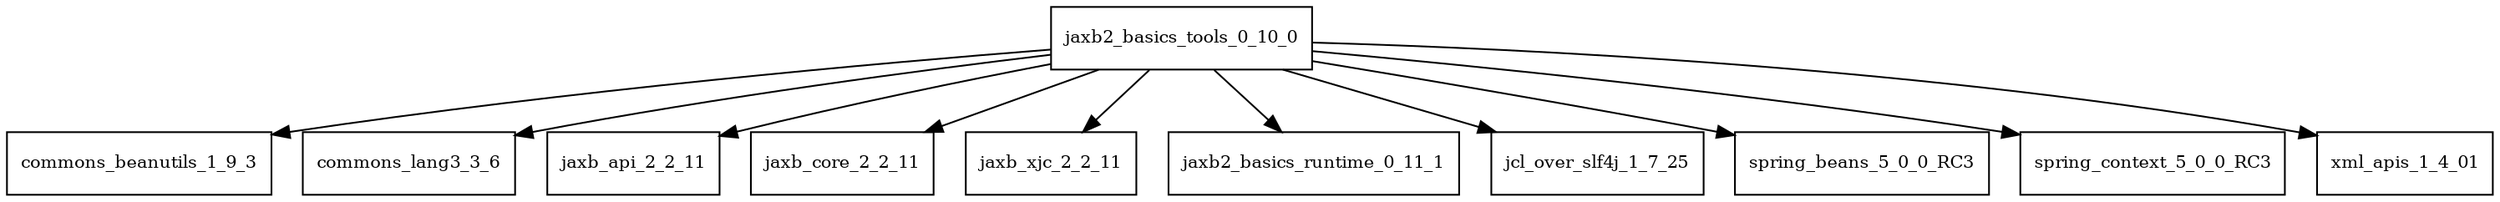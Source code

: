 digraph jaxb2_basics_tools_0_10_0_dependencies {
  node [shape = box, fontsize=10.0];
  jaxb2_basics_tools_0_10_0 -> commons_beanutils_1_9_3;
  jaxb2_basics_tools_0_10_0 -> commons_lang3_3_6;
  jaxb2_basics_tools_0_10_0 -> jaxb_api_2_2_11;
  jaxb2_basics_tools_0_10_0 -> jaxb_core_2_2_11;
  jaxb2_basics_tools_0_10_0 -> jaxb_xjc_2_2_11;
  jaxb2_basics_tools_0_10_0 -> jaxb2_basics_runtime_0_11_1;
  jaxb2_basics_tools_0_10_0 -> jcl_over_slf4j_1_7_25;
  jaxb2_basics_tools_0_10_0 -> spring_beans_5_0_0_RC3;
  jaxb2_basics_tools_0_10_0 -> spring_context_5_0_0_RC3;
  jaxb2_basics_tools_0_10_0 -> xml_apis_1_4_01;
}
